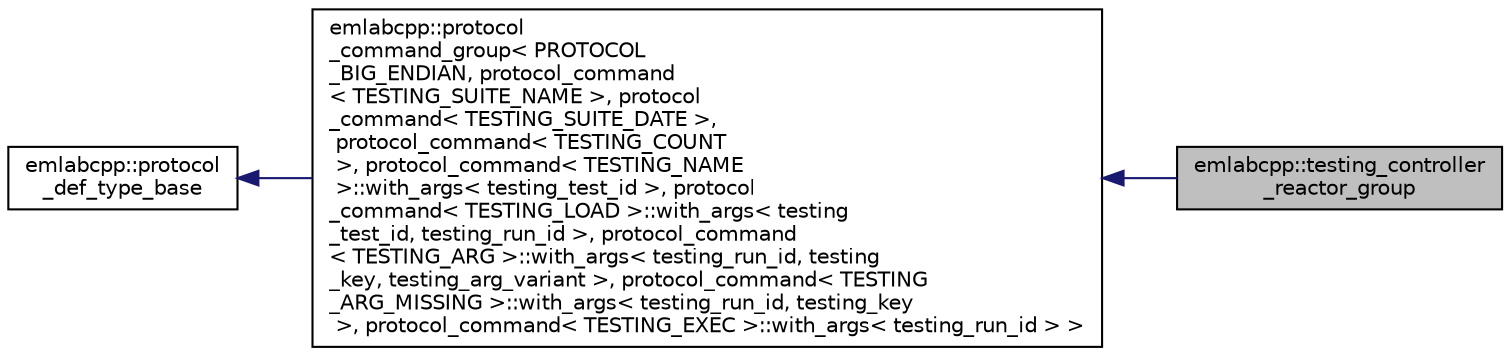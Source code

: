 digraph "emlabcpp::testing_controller_reactor_group"
{
 // LATEX_PDF_SIZE
  edge [fontname="Helvetica",fontsize="10",labelfontname="Helvetica",labelfontsize="10"];
  node [fontname="Helvetica",fontsize="10",shape=record];
  rankdir="LR";
  Node1 [label="emlabcpp::testing_controller\l_reactor_group",height=0.2,width=0.4,color="black", fillcolor="grey75", style="filled", fontcolor="black",tooltip=" "];
  Node2 -> Node1 [dir="back",color="midnightblue",fontsize="10",style="solid",fontname="Helvetica"];
  Node2 [label="emlabcpp::protocol\l_command_group\< PROTOCOL\l_BIG_ENDIAN, protocol_command\l\< TESTING_SUITE_NAME \>, protocol\l_command\< TESTING_SUITE_DATE \>,\l protocol_command\< TESTING_COUNT\l \>, protocol_command\< TESTING_NAME\l \>::with_args\< testing_test_id \>, protocol\l_command\< TESTING_LOAD \>::with_args\< testing\l_test_id, testing_run_id \>, protocol_command\l\< TESTING_ARG \>::with_args\< testing_run_id, testing\l_key, testing_arg_variant \>, protocol_command\< TESTING\l_ARG_MISSING \>::with_args\< testing_run_id, testing_key\l \>, protocol_command\< TESTING_EXEC \>::with_args\< testing_run_id \> \>",height=0.2,width=0.4,color="black", fillcolor="white", style="filled",URL="$structemlabcpp_1_1protocol__command__group.html",tooltip=" "];
  Node3 -> Node2 [dir="back",color="midnightblue",fontsize="10",style="solid",fontname="Helvetica"];
  Node3 [label="emlabcpp::protocol\l_def_type_base",height=0.2,width=0.4,color="black", fillcolor="white", style="filled",URL="$structemlabcpp_1_1protocol__def__type__base.html",tooltip=" "];
}
